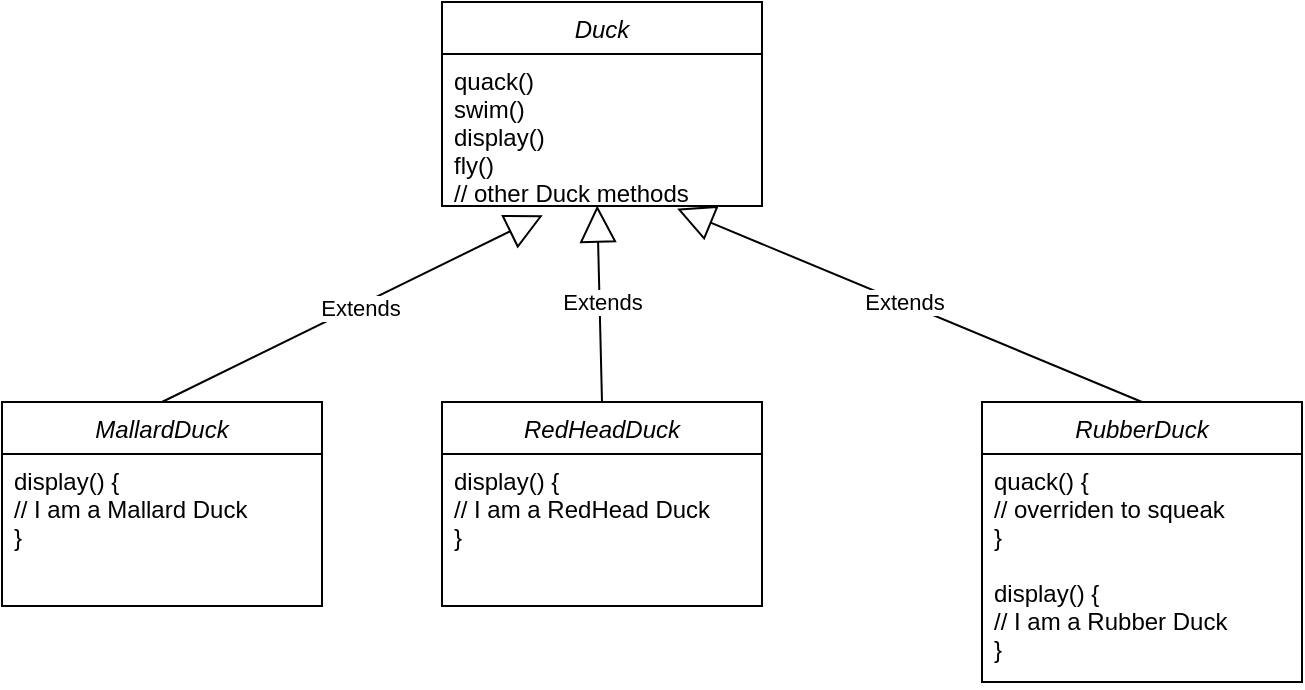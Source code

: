<mxfile version="21.6.6" type="device">
  <diagram id="C5RBs43oDa-KdzZeNtuy" name="Page-1">
    <mxGraphModel dx="996" dy="581" grid="1" gridSize="10" guides="1" tooltips="1" connect="1" arrows="1" fold="1" page="1" pageScale="1" pageWidth="827" pageHeight="1169" math="0" shadow="0">
      <root>
        <mxCell id="WIyWlLk6GJQsqaUBKTNV-0" />
        <mxCell id="WIyWlLk6GJQsqaUBKTNV-1" parent="WIyWlLk6GJQsqaUBKTNV-0" />
        <mxCell id="yEIQAXXaqvdTnJaXvJO4-0" value="Duck" style="swimlane;fontStyle=2;align=center;verticalAlign=top;childLayout=stackLayout;horizontal=1;startSize=26;horizontalStack=0;resizeParent=1;resizeLast=0;collapsible=1;marginBottom=0;rounded=0;shadow=0;strokeWidth=1;" parent="WIyWlLk6GJQsqaUBKTNV-1" vertex="1">
          <mxGeometry x="300" y="80" width="160" height="102" as="geometry">
            <mxRectangle x="230" y="140" width="160" height="26" as="alternateBounds" />
          </mxGeometry>
        </mxCell>
        <mxCell id="yEIQAXXaqvdTnJaXvJO4-1" value="quack()&#xa;swim()&#xa;display()&#xa;fly()&#xa;// other Duck methods" style="text;align=left;verticalAlign=top;spacingLeft=4;spacingRight=4;overflow=hidden;rotatable=0;points=[[0,0.5],[1,0.5]];portConstraint=eastwest;" parent="yEIQAXXaqvdTnJaXvJO4-0" vertex="1">
          <mxGeometry y="26" width="160" height="76" as="geometry" />
        </mxCell>
        <mxCell id="yEIQAXXaqvdTnJaXvJO4-2" value="MallardDuck" style="swimlane;fontStyle=2;align=center;verticalAlign=top;childLayout=stackLayout;horizontal=1;startSize=26;horizontalStack=0;resizeParent=1;resizeLast=0;collapsible=1;marginBottom=0;rounded=0;shadow=0;strokeWidth=1;" parent="WIyWlLk6GJQsqaUBKTNV-1" vertex="1">
          <mxGeometry x="80" y="280" width="160" height="102" as="geometry">
            <mxRectangle x="230" y="140" width="160" height="26" as="alternateBounds" />
          </mxGeometry>
        </mxCell>
        <mxCell id="yEIQAXXaqvdTnJaXvJO4-3" value="display() {&#xa;// I am a Mallard Duck&#xa;}" style="text;align=left;verticalAlign=top;spacingLeft=4;spacingRight=4;overflow=hidden;rotatable=0;points=[[0,0.5],[1,0.5]];portConstraint=eastwest;" parent="yEIQAXXaqvdTnJaXvJO4-2" vertex="1">
          <mxGeometry y="26" width="160" height="76" as="geometry" />
        </mxCell>
        <mxCell id="yEIQAXXaqvdTnJaXvJO4-4" value="RedHeadDuck" style="swimlane;fontStyle=2;align=center;verticalAlign=top;childLayout=stackLayout;horizontal=1;startSize=26;horizontalStack=0;resizeParent=1;resizeLast=0;collapsible=1;marginBottom=0;rounded=0;shadow=0;strokeWidth=1;" parent="WIyWlLk6GJQsqaUBKTNV-1" vertex="1">
          <mxGeometry x="300" y="280" width="160" height="102" as="geometry">
            <mxRectangle x="230" y="140" width="160" height="26" as="alternateBounds" />
          </mxGeometry>
        </mxCell>
        <mxCell id="yEIQAXXaqvdTnJaXvJO4-5" value="display() {&#xa;// I am a RedHead Duck&#xa;}" style="text;align=left;verticalAlign=top;spacingLeft=4;spacingRight=4;overflow=hidden;rotatable=0;points=[[0,0.5],[1,0.5]];portConstraint=eastwest;" parent="yEIQAXXaqvdTnJaXvJO4-4" vertex="1">
          <mxGeometry y="26" width="160" height="76" as="geometry" />
        </mxCell>
        <mxCell id="yEIQAXXaqvdTnJaXvJO4-6" value="" style="endArrow=block;endSize=16;endFill=0;html=1;rounded=0;exitX=0.5;exitY=0;exitDx=0;exitDy=0;entryX=0.315;entryY=1.061;entryDx=0;entryDy=0;entryPerimeter=0;" parent="WIyWlLk6GJQsqaUBKTNV-1" source="yEIQAXXaqvdTnJaXvJO4-2" target="yEIQAXXaqvdTnJaXvJO4-1" edge="1">
          <mxGeometry width="160" relative="1" as="geometry">
            <mxPoint x="190" y="240" as="sourcePoint" />
            <mxPoint x="350" y="190" as="targetPoint" />
          </mxGeometry>
        </mxCell>
        <mxCell id="yEIQAXXaqvdTnJaXvJO4-7" value="Extends" style="edgeLabel;html=1;align=center;verticalAlign=middle;resizable=0;points=[];" parent="yEIQAXXaqvdTnJaXvJO4-6" vertex="1" connectable="0">
          <mxGeometry x="0.029" y="-1" relative="1" as="geometry">
            <mxPoint as="offset" />
          </mxGeometry>
        </mxCell>
        <mxCell id="yEIQAXXaqvdTnJaXvJO4-8" value="" style="endArrow=block;endSize=16;endFill=0;html=1;rounded=0;exitX=0.5;exitY=0;exitDx=0;exitDy=0;entryX=0.485;entryY=0.997;entryDx=0;entryDy=0;entryPerimeter=0;" parent="WIyWlLk6GJQsqaUBKTNV-1" source="yEIQAXXaqvdTnJaXvJO4-4" target="yEIQAXXaqvdTnJaXvJO4-1" edge="1">
          <mxGeometry width="160" relative="1" as="geometry">
            <mxPoint x="230" y="290" as="sourcePoint" />
            <mxPoint x="393" y="193" as="targetPoint" />
          </mxGeometry>
        </mxCell>
        <mxCell id="yEIQAXXaqvdTnJaXvJO4-9" value="Extends" style="edgeLabel;html=1;align=center;verticalAlign=middle;resizable=0;points=[];" parent="yEIQAXXaqvdTnJaXvJO4-8" vertex="1" connectable="0">
          <mxGeometry x="0.029" y="-1" relative="1" as="geometry">
            <mxPoint as="offset" />
          </mxGeometry>
        </mxCell>
        <mxCell id="yEIQAXXaqvdTnJaXvJO4-10" value="RubberDuck" style="swimlane;fontStyle=2;align=center;verticalAlign=top;childLayout=stackLayout;horizontal=1;startSize=26;horizontalStack=0;resizeParent=1;resizeLast=0;collapsible=1;marginBottom=0;rounded=0;shadow=0;strokeWidth=1;" parent="WIyWlLk6GJQsqaUBKTNV-1" vertex="1">
          <mxGeometry x="570" y="280" width="160" height="140" as="geometry">
            <mxRectangle x="230" y="140" width="160" height="26" as="alternateBounds" />
          </mxGeometry>
        </mxCell>
        <mxCell id="yEIQAXXaqvdTnJaXvJO4-11" value="quack() {&#xa;// overriden to squeak&#xa;}&#xa;&#xa;display() {&#xa;// I am a Rubber Duck&#xa;}" style="text;align=left;verticalAlign=top;spacingLeft=4;spacingRight=4;overflow=hidden;rotatable=0;points=[[0,0.5],[1,0.5]];portConstraint=eastwest;" parent="yEIQAXXaqvdTnJaXvJO4-10" vertex="1">
          <mxGeometry y="26" width="160" height="114" as="geometry" />
        </mxCell>
        <mxCell id="yEIQAXXaqvdTnJaXvJO4-12" value="" style="endArrow=block;endSize=16;endFill=0;html=1;rounded=0;exitX=0.5;exitY=0;exitDx=0;exitDy=0;entryX=0.735;entryY=1.018;entryDx=0;entryDy=0;entryPerimeter=0;" parent="WIyWlLk6GJQsqaUBKTNV-1" source="yEIQAXXaqvdTnJaXvJO4-10" target="yEIQAXXaqvdTnJaXvJO4-1" edge="1">
          <mxGeometry width="160" relative="1" as="geometry">
            <mxPoint x="170" y="290" as="sourcePoint" />
            <mxPoint x="393" y="193" as="targetPoint" />
          </mxGeometry>
        </mxCell>
        <mxCell id="yEIQAXXaqvdTnJaXvJO4-13" value="Extends" style="edgeLabel;html=1;align=center;verticalAlign=middle;resizable=0;points=[];" parent="yEIQAXXaqvdTnJaXvJO4-12" vertex="1" connectable="0">
          <mxGeometry x="0.029" y="-1" relative="1" as="geometry">
            <mxPoint as="offset" />
          </mxGeometry>
        </mxCell>
      </root>
    </mxGraphModel>
  </diagram>
</mxfile>
